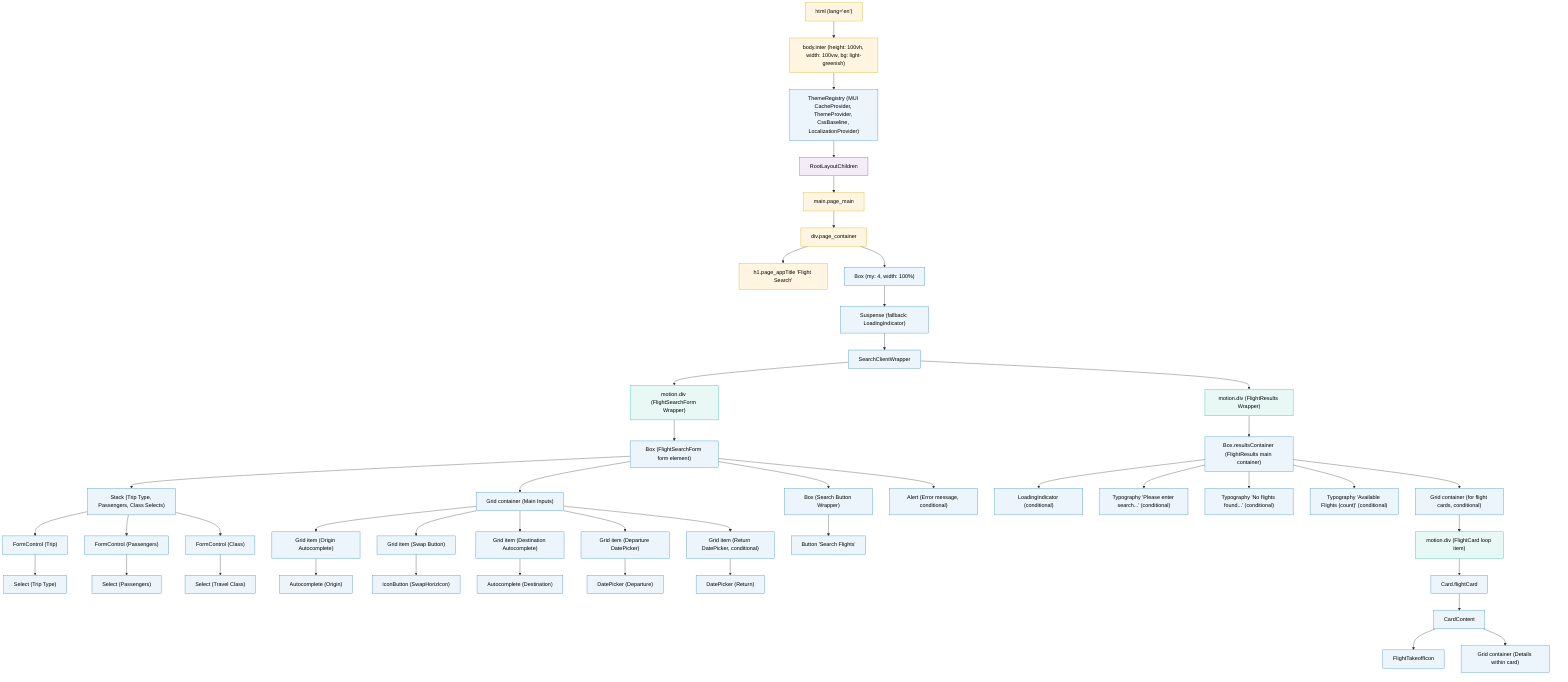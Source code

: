 graph TD
    direction LR
    HTML["html (lang='en')"] --> BODY["body.inter (height: 100vh, width: 100vw, bg: light-greenish)"];
    BODY --> ThemeRegistry["ThemeRegistry (MUI CacheProvider, ThemeProvider, CssBaseline, LocalizationProvider)"];
    ThemeRegistry --> RootLayoutChildren;
    RootLayoutChildren --> MainPage["main.page_main"];
    MainPage --> ContainerDiv["div.page_container"];
    ContainerDiv --> AppTitle["h1.page_appTitle 'Flight Search'"];
    ContainerDiv --> ContentBox["Box (my: 4, width: 100%)"];
    ContentBox --> SuspenseWrapper["Suspense (fallback: LoadingIndicator)"];
    SuspenseWrapper --> SearchClientWrapper["SearchClientWrapper"];

    SearchClientWrapper --> FSF_MotionDiv["motion.div (FlightSearchForm Wrapper)"];
    FSF_MotionDiv --> FSF_FormBox["Box (FlightSearchForm form element)"];
    FSF_FormBox --> FSF_Stack_TripType["Stack (Trip Type, Passengers, Class Selects)"];
    FSF_Stack_TripType --> FSF_FormControl_Trip["FormControl (Trip)"];
    FSF_FormControl_Trip --> FSF_Select_Trip["Select (Trip Type)"];
    FSF_Stack_TripType --> FSF_FormControl_Pax["FormControl (Passengers)"];
    FSF_FormControl_Pax --> FSF_Select_Pax["Select (Passengers)"];
    FSF_Stack_TripType --> FSF_FormControl_Class["FormControl (Class)"];
    FSF_FormControl_Class --> FSF_Select_Class["Select (Travel Class)"];

    FSF_FormBox --> FSF_Grid_Inputs["Grid container (Main Inputs)"];
    FSF_Grid_Inputs --> FSF_Grid_Origin["Grid item (Origin Autocomplete)"];
    FSF_Grid_Origin --> FSF_Autocomplete_Origin["Autocomplete (Origin)"];
    FSF_Grid_Inputs --> FSF_Grid_Swap["Grid item (Swap Button)"];
    FSF_Grid_Swap --> FSF_IconButton_Swap["IconButton (SwapHorizIcon)"];
    FSF_Grid_Inputs --> FSF_Grid_Dest["Grid item (Destination Autocomplete)"];
    FSF_Grid_Dest --> FSF_Autocomplete_Dest["Autocomplete (Destination)"];
    FSF_Grid_Inputs --> FSF_Grid_DepDate["Grid item (Departure DatePicker)"];
    FSF_Grid_DepDate --> FSF_DatePicker_Dep["DatePicker (Departure)"];
    FSF_Grid_Inputs --> FSF_Grid_RetDate["Grid item (Return DatePicker, conditional)"];
    FSF_Grid_RetDate --> FSF_DatePicker_Ret["DatePicker (Return)"];

    FSF_FormBox --> FSF_Box_SubmitButton["Box (Search Button Wrapper)"];
    FSF_Box_SubmitButton --> FSF_Button_Search["Button 'Search Flights'"];
    FSF_FormBox --> FSF_Alert_Error["Alert (Error message, conditional)"];

    SearchClientWrapper --> FR_MotionDiv["motion.div (FlightResults Wrapper)"];
    FR_MotionDiv --> FR_Box_Container["Box.resultsContainer (FlightResults main container)"];
    FR_Box_Container --> FR_LoadingIndicator["LoadingIndicator (conditional)"];
    FR_Box_Container --> FR_Message_Initial["Typography 'Please enter search...' (conditional)"];
    FR_Box_Container --> FR_Message_NoResults["Typography 'No flights found...' (conditional)"];
    FR_Box_Container --> FR_Typography_Available["Typography 'Available Flights (count)' (conditional)"];
    FR_Box_Container --> FR_Grid_ResultsContainer["Grid container (for flight cards, conditional)"];
    FR_Grid_ResultsContainer --> FR_Loop_FlightCard["motion.div (FlightCard loop item)"];
    FR_Loop_FlightCard --> FR_Card["Card.flightCard"];
    FR_Card --> FR_CardContent["CardContent"];
    FR_CardContent --> FR_FlightTakeoffIcon["FlightTakeoffIcon"];
    FR_CardContent --> FR_Grid_CardDetails["Grid container (Details within card)"];
    %% Further breakdown of card details can be added if needed but keeping it high-level

    classDef htmlElement fill:#FFF5E1,stroke:#D4AC0D,color:#000;
    classDef muiComponent fill:#EBF5FB,stroke:#2E86C1,color:#000;
    classDef motionComponent fill:#E8F8F5,stroke:#1ABC9C,color:#000;
    classDef structure fill:#F4ECF7,stroke:#8E44AD,color:#000;

    class HTML,BODY,MainPage,ContainerDiv,AppTitle htmlElement;
    class ThemeRegistry,ContentBox,SuspenseWrapper,SearchClientWrapper,FSF_FormBox,FSF_Stack_TripType,FSF_FormControl_Trip,FSF_Select_Trip,FSF_FormControl_Pax,FSF_Select_Pax,FSF_FormControl_Class,FSF_Select_Class,FSF_Grid_Inputs,FSF_Grid_Origin,FSF_Autocomplete_Origin,FSF_Grid_Swap,FSF_IconButton_Swap,FSF_Grid_Dest,FSF_Autocomplete_Dest,FSF_Grid_DepDate,FSF_DatePicker_Dep,FSF_Grid_RetDate,FSF_DatePicker_Ret,FSF_Box_SubmitButton,FSF_Button_Search,FSF_Alert_Error,FR_Box_Container,FR_LoadingIndicator,FR_Message_Initial,FR_Message_NoResults,FR_Typography_Available,FR_Grid_ResultsContainer,FR_Card,FR_CardContent,FR_FlightTakeoffIcon,FR_Grid_CardDetails muiComponent;
    class FSF_MotionDiv,FR_MotionDiv,FR_Loop_FlightCard motionComponent;
    class RootLayoutChildren structure;